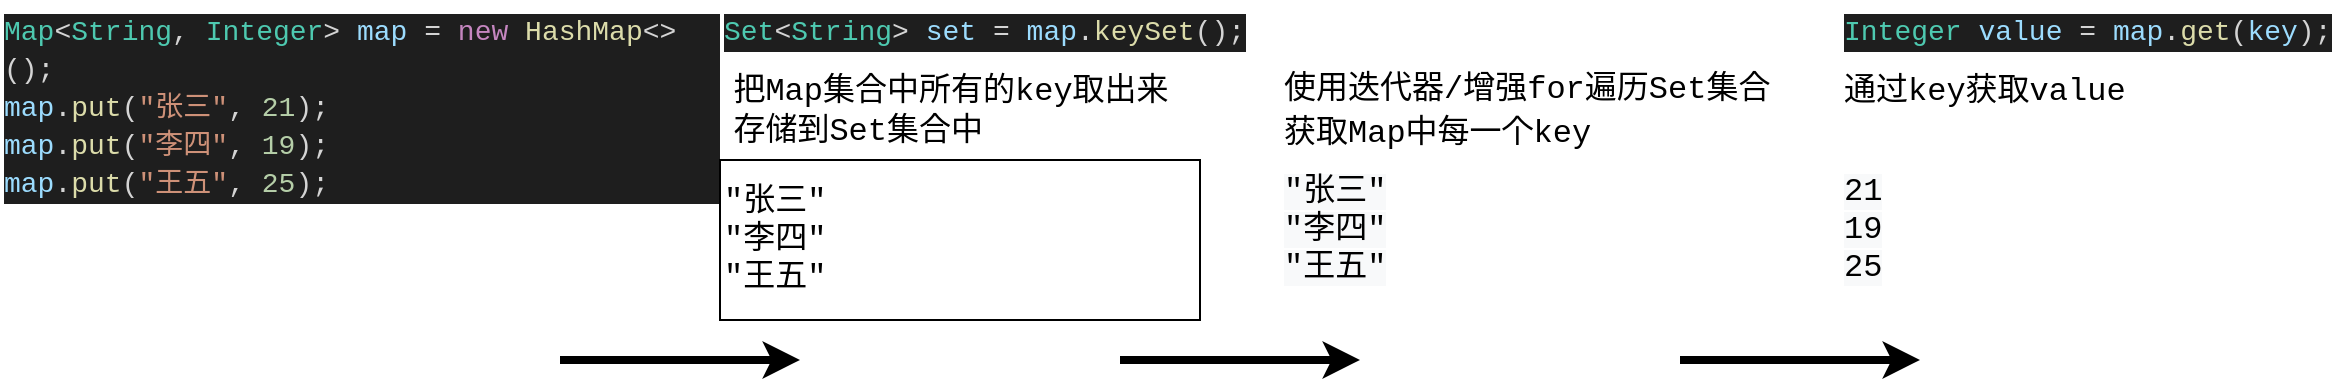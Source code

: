 <mxfile version="13.6.2" type="device"><diagram id="kDCNf0-rl7tCV9K0JhCw" name="Page-1"><mxGraphModel dx="1261" dy="944" grid="1" gridSize="10" guides="1" tooltips="1" connect="1" arrows="1" fold="1" page="0" pageScale="1" pageWidth="1100" pageHeight="850" math="0" shadow="0"><root><mxCell id="0"/><mxCell id="1" parent="0"/><mxCell id="XRTYN05pH2rHzNpJz3dL-1" value="&lt;div style=&quot;color: rgb(212 , 212 , 212) ; background-color: rgb(30 , 30 , 30) ; font-family: &amp;#34;consolas&amp;#34; , &amp;#34;courier new&amp;#34; , monospace ; font-weight: normal ; font-size: 14px ; line-height: 19px&quot;&gt;&lt;div&gt;&lt;span style=&quot;color: #4ec9b0&quot;&gt;Map&lt;/span&gt;&lt;span style=&quot;color: #d4d4d4&quot;&gt;&amp;lt;&lt;/span&gt;&lt;span style=&quot;color: #4ec9b0&quot;&gt;String&lt;/span&gt;&lt;span style=&quot;color: #d4d4d4&quot;&gt;,&amp;nbsp;&lt;/span&gt;&lt;span style=&quot;color: #4ec9b0&quot;&gt;Integer&lt;/span&gt;&lt;span style=&quot;color: #d4d4d4&quot;&gt;&amp;gt;&amp;nbsp;&lt;/span&gt;&lt;span style=&quot;color: #9cdcfe&quot;&gt;map&lt;/span&gt;&lt;span style=&quot;color: #d4d4d4&quot;&gt;&amp;nbsp;=&amp;nbsp;&lt;/span&gt;&lt;span style=&quot;color: #c586c0&quot;&gt;new&lt;/span&gt;&lt;span style=&quot;color: #d4d4d4&quot;&gt;&amp;nbsp;&lt;/span&gt;&lt;span style=&quot;color: #dcdcaa&quot;&gt;HashMap&lt;/span&gt;&lt;span style=&quot;color: #d4d4d4&quot;&gt;&amp;lt;&amp;gt;();&lt;/span&gt;&lt;/div&gt;&lt;div&gt;&lt;span style=&quot;color: #9cdcfe&quot;&gt;map&lt;/span&gt;&lt;span style=&quot;color: #d4d4d4&quot;&gt;.&lt;/span&gt;&lt;span style=&quot;color: #dcdcaa&quot;&gt;put&lt;/span&gt;&lt;span style=&quot;color: #d4d4d4&quot;&gt;(&lt;/span&gt;&lt;span style=&quot;color: #ce9178&quot;&gt;&quot;张三&quot;&lt;/span&gt;&lt;span style=&quot;color: #d4d4d4&quot;&gt;,&amp;nbsp;&lt;/span&gt;&lt;span style=&quot;color: #b5cea8&quot;&gt;21&lt;/span&gt;&lt;span style=&quot;color: #d4d4d4&quot;&gt;);&lt;/span&gt;&lt;/div&gt;&lt;div&gt;&lt;span style=&quot;color: #9cdcfe&quot;&gt;map&lt;/span&gt;&lt;span style=&quot;color: #d4d4d4&quot;&gt;.&lt;/span&gt;&lt;span style=&quot;color: #dcdcaa&quot;&gt;put&lt;/span&gt;&lt;span style=&quot;color: #d4d4d4&quot;&gt;(&lt;/span&gt;&lt;span style=&quot;color: #ce9178&quot;&gt;&quot;李四&quot;&lt;/span&gt;&lt;span style=&quot;color: #d4d4d4&quot;&gt;,&amp;nbsp;&lt;/span&gt;&lt;span style=&quot;color: #b5cea8&quot;&gt;19&lt;/span&gt;&lt;span style=&quot;color: #d4d4d4&quot;&gt;);&lt;/span&gt;&lt;/div&gt;&lt;div&gt;&lt;span style=&quot;color: #9cdcfe&quot;&gt;map&lt;/span&gt;&lt;span style=&quot;color: #d4d4d4&quot;&gt;.&lt;/span&gt;&lt;span style=&quot;color: #dcdcaa&quot;&gt;put&lt;/span&gt;&lt;span style=&quot;color: #d4d4d4&quot;&gt;(&lt;/span&gt;&lt;span style=&quot;color: #ce9178&quot;&gt;&quot;王五&quot;&lt;/span&gt;&lt;span style=&quot;color: #d4d4d4&quot;&gt;,&amp;nbsp;&lt;/span&gt;&lt;span style=&quot;color: #b5cea8&quot;&gt;25&lt;/span&gt;&lt;span style=&quot;color: #d4d4d4&quot;&gt;);&lt;/span&gt;&lt;/div&gt;&lt;/div&gt;" style="text;whiteSpace=wrap;html=1;" vertex="1" parent="1"><mxGeometry width="360" height="90" as="geometry"/></mxCell><mxCell id="XRTYN05pH2rHzNpJz3dL-2" value="&lt;div style=&quot;color: rgb(212, 212, 212); background-color: rgb(30, 30, 30); font-family: consolas, &amp;quot;courier new&amp;quot;, monospace; font-weight: normal; font-size: 14px; line-height: 19px;&quot;&gt;&lt;div&gt;&lt;span style=&quot;color: #4ec9b0&quot;&gt;Set&lt;/span&gt;&lt;span style=&quot;color: #d4d4d4&quot;&gt;&amp;lt;&lt;/span&gt;&lt;span style=&quot;color: #4ec9b0&quot;&gt;String&lt;/span&gt;&lt;span style=&quot;color: #d4d4d4&quot;&gt;&amp;gt;&amp;nbsp;&lt;/span&gt;&lt;span style=&quot;color: #9cdcfe&quot;&gt;set&lt;/span&gt;&lt;span style=&quot;color: #d4d4d4&quot;&gt;&amp;nbsp;=&amp;nbsp;&lt;/span&gt;&lt;span style=&quot;color: #9cdcfe&quot;&gt;map&lt;/span&gt;&lt;span style=&quot;color: #d4d4d4&quot;&gt;.&lt;/span&gt;&lt;span style=&quot;color: #dcdcaa&quot;&gt;keySet&lt;/span&gt;&lt;span style=&quot;color: #d4d4d4&quot;&gt;();&lt;/span&gt;&lt;/div&gt;&lt;/div&gt;" style="text;whiteSpace=wrap;html=1;" vertex="1" parent="1"><mxGeometry x="360" width="260" height="30" as="geometry"/></mxCell><mxCell id="XRTYN05pH2rHzNpJz3dL-4" value="&lt;div style=&quot;text-align: left&quot;&gt;&lt;span style=&quot;font-family: &amp;#34;courier new&amp;#34;&quot;&gt;把Map集合中所有的key取出来&lt;/span&gt;&lt;/div&gt;&lt;font face=&quot;Courier New&quot;&gt;&lt;div style=&quot;text-align: left&quot;&gt;&lt;span&gt;存储到Set集合中&lt;/span&gt;&lt;/div&gt;&lt;/font&gt;" style="text;html=1;align=center;verticalAlign=middle;resizable=0;points=[];autosize=1;fontSize=16;" vertex="1" parent="1"><mxGeometry x="360" y="30" width="230" height="50" as="geometry"/></mxCell><mxCell id="XRTYN05pH2rHzNpJz3dL-5" value="&quot;张三&quot;&lt;br&gt;&quot;李四&quot;&lt;br&gt;&quot;王五&quot;" style="rounded=0;whiteSpace=wrap;html=1;fontSize=16;align=left;fontFamily=Courier New;" vertex="1" parent="1"><mxGeometry x="360" y="80" width="240" height="80" as="geometry"/></mxCell><mxCell id="XRTYN05pH2rHzNpJz3dL-6" value="&lt;div&gt;&lt;font face=&quot;courier new&quot;&gt;使用迭代器/增强for遍历Set集合&lt;/font&gt;&lt;/div&gt;&lt;div&gt;&lt;font face=&quot;courier new&quot;&gt;获取Map中每一个key&lt;/font&gt;&lt;/div&gt;" style="text;html=1;align=left;verticalAlign=middle;resizable=0;points=[];autosize=1;fontSize=16;" vertex="1" parent="1"><mxGeometry x="640" y="30" width="260" height="50" as="geometry"/></mxCell><mxCell id="XRTYN05pH2rHzNpJz3dL-8" value="&lt;span style=&quot;color: rgb(0, 0, 0); font-family: &amp;quot;courier new&amp;quot;; font-size: 16px; font-style: normal; font-weight: 400; letter-spacing: normal; text-align: left; text-indent: 0px; text-transform: none; word-spacing: 0px; background-color: rgb(248, 249, 250); display: inline; float: none;&quot;&gt;&quot;张三&quot;&lt;/span&gt;&lt;br style=&quot;color: rgb(0, 0, 0); font-family: &amp;quot;courier new&amp;quot;; font-size: 16px; font-style: normal; font-weight: 400; letter-spacing: normal; text-align: left; text-indent: 0px; text-transform: none; word-spacing: 0px; background-color: rgb(248, 249, 250);&quot;&gt;&lt;span style=&quot;color: rgb(0, 0, 0); font-family: &amp;quot;courier new&amp;quot;; font-size: 16px; font-style: normal; font-weight: 400; letter-spacing: normal; text-align: left; text-indent: 0px; text-transform: none; word-spacing: 0px; background-color: rgb(248, 249, 250); display: inline; float: none;&quot;&gt;&quot;李四&quot;&lt;/span&gt;&lt;br style=&quot;color: rgb(0, 0, 0); font-family: &amp;quot;courier new&amp;quot;; font-size: 16px; font-style: normal; font-weight: 400; letter-spacing: normal; text-align: left; text-indent: 0px; text-transform: none; word-spacing: 0px; background-color: rgb(248, 249, 250);&quot;&gt;&lt;span style=&quot;color: rgb(0, 0, 0); font-family: &amp;quot;courier new&amp;quot;; font-size: 16px; font-style: normal; font-weight: 400; letter-spacing: normal; text-align: left; text-indent: 0px; text-transform: none; word-spacing: 0px; background-color: rgb(248, 249, 250); display: inline; float: none;&quot;&gt;&quot;王五&quot;&lt;/span&gt;" style="text;whiteSpace=wrap;html=1;fontSize=16;fontFamily=Courier New;" vertex="1" parent="1"><mxGeometry x="640" y="80" width="80" height="70" as="geometry"/></mxCell><mxCell id="XRTYN05pH2rHzNpJz3dL-9" value="&lt;div style=&quot;color: rgb(212, 212, 212); background-color: rgb(30, 30, 30); font-family: consolas, &amp;quot;courier new&amp;quot;, monospace; font-weight: normal; font-size: 14px; line-height: 19px;&quot;&gt;&lt;div&gt;&lt;span style=&quot;color: #4ec9b0&quot;&gt;Integer&lt;/span&gt;&lt;span style=&quot;color: #d4d4d4&quot;&gt;&amp;nbsp;&lt;/span&gt;&lt;span style=&quot;color: #9cdcfe&quot;&gt;value&lt;/span&gt;&lt;span style=&quot;color: #d4d4d4&quot;&gt;&amp;nbsp;=&amp;nbsp;&lt;/span&gt;&lt;span style=&quot;color: #9cdcfe&quot;&gt;map&lt;/span&gt;&lt;span style=&quot;color: #d4d4d4&quot;&gt;.&lt;/span&gt;&lt;span style=&quot;color: #dcdcaa&quot;&gt;get&lt;/span&gt;&lt;span style=&quot;color: #d4d4d4&quot;&gt;(&lt;/span&gt;&lt;span style=&quot;color: #9cdcfe&quot;&gt;key&lt;/span&gt;&lt;span style=&quot;color: #d4d4d4&quot;&gt;);&lt;/span&gt;&lt;/div&gt;&lt;/div&gt;" style="text;whiteSpace=wrap;html=1;fontSize=16;fontFamily=Courier New;" vertex="1" parent="1"><mxGeometry x="920" width="250" height="30" as="geometry"/></mxCell><mxCell id="XRTYN05pH2rHzNpJz3dL-10" value="" style="endArrow=classic;html=1;fontFamily=Courier New;fontSize=16;strokeWidth=4;" edge="1" parent="1"><mxGeometry width="50" height="50" relative="1" as="geometry"><mxPoint x="280" y="180" as="sourcePoint"/><mxPoint x="400" y="180" as="targetPoint"/></mxGeometry></mxCell><mxCell id="XRTYN05pH2rHzNpJz3dL-12" value="" style="endArrow=classic;html=1;fontFamily=Courier New;fontSize=16;strokeWidth=4;" edge="1" parent="1"><mxGeometry width="50" height="50" relative="1" as="geometry"><mxPoint x="560" y="180" as="sourcePoint"/><mxPoint x="680" y="180" as="targetPoint"/></mxGeometry></mxCell><mxCell id="XRTYN05pH2rHzNpJz3dL-13" value="" style="endArrow=classic;html=1;fontFamily=Courier New;fontSize=16;strokeWidth=4;" edge="1" parent="1"><mxGeometry width="50" height="50" relative="1" as="geometry"><mxPoint x="840" y="180" as="sourcePoint"/><mxPoint x="960" y="180" as="targetPoint"/></mxGeometry></mxCell><mxCell id="XRTYN05pH2rHzNpJz3dL-14" value="&lt;div&gt;&lt;font face=&quot;courier new&quot;&gt;通过key获取value&lt;/font&gt;&lt;/div&gt;" style="text;html=1;align=left;verticalAlign=middle;resizable=0;points=[];autosize=1;fontSize=16;" vertex="1" parent="1"><mxGeometry x="920" y="30" width="160" height="30" as="geometry"/></mxCell><mxCell id="XRTYN05pH2rHzNpJz3dL-15" value="&lt;font face=&quot;courier new&quot;&gt;&lt;span style=&quot;background-color: rgb(248 , 249 , 250)&quot;&gt;21&lt;br&gt;19&lt;br&gt;25&lt;br&gt;&lt;/span&gt;&lt;/font&gt;" style="text;whiteSpace=wrap;html=1;fontSize=16;fontFamily=Courier New;" vertex="1" parent="1"><mxGeometry x="920" y="80" width="80" height="70" as="geometry"/></mxCell></root></mxGraphModel></diagram></mxfile>